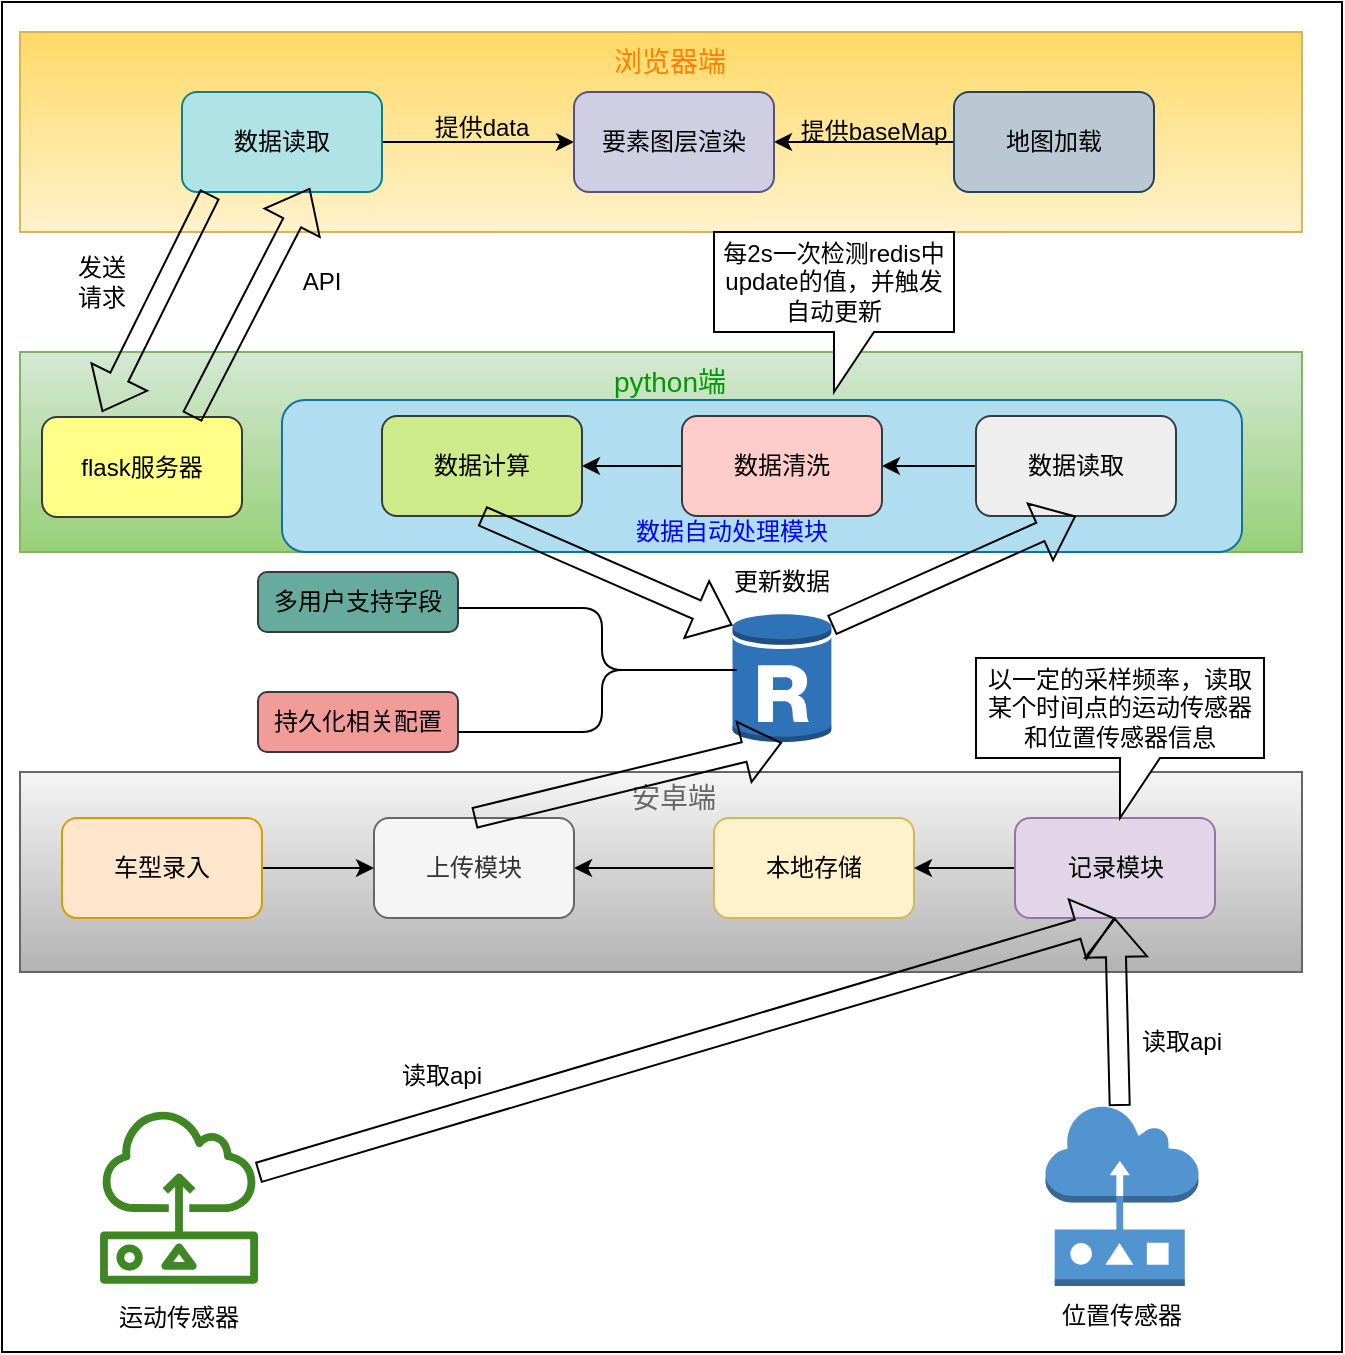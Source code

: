 <mxfile version="21.2.9" type="github">
  <diagram id="prtHgNgQTEPvFCAcTncT" name="Page-1">
    <mxGraphModel dx="954" dy="491" grid="1" gridSize="10" guides="1" tooltips="1" connect="1" arrows="1" fold="1" page="1" pageScale="1" pageWidth="827" pageHeight="1169" math="0" shadow="0">
      <root>
        <mxCell id="0" />
        <mxCell id="1" parent="0" />
        <mxCell id="R1WmhpsgiytMPzhttgdS-56" value="" style="rounded=0;whiteSpace=wrap;html=1;" parent="1" vertex="1">
          <mxGeometry x="90" y="25" width="670" height="675" as="geometry" />
        </mxCell>
        <mxCell id="R1WmhpsgiytMPzhttgdS-1" value="" style="rounded=0;whiteSpace=wrap;html=1;fillColor=#fff2cc;gradientColor=#ffd966;strokeColor=#d6b656;gradientDirection=north;" parent="1" vertex="1">
          <mxGeometry x="99" y="40" width="641" height="100" as="geometry" />
        </mxCell>
        <mxCell id="R1WmhpsgiytMPzhttgdS-2" value="浏览器端" style="text;html=1;strokeColor=none;fillColor=none;align=center;verticalAlign=middle;whiteSpace=wrap;rounded=0;fontSize=14;fontColor=#FF8000;" parent="1" vertex="1">
          <mxGeometry x="394" y="40" width="60" height="30" as="geometry" />
        </mxCell>
        <mxCell id="R1WmhpsgiytMPzhttgdS-3" value="" style="rounded=0;whiteSpace=wrap;html=1;fillColor=#d5e8d4;gradientColor=#97d077;strokeColor=#82b366;" parent="1" vertex="1">
          <mxGeometry x="99" y="200" width="641" height="100" as="geometry" />
        </mxCell>
        <mxCell id="R1WmhpsgiytMPzhttgdS-4" value="python端" style="text;html=1;strokeColor=none;fillColor=none;align=center;verticalAlign=middle;whiteSpace=wrap;rounded=0;fontColor=#009900;fontSize=14;" parent="1" vertex="1">
          <mxGeometry x="394" y="200" width="60" height="30" as="geometry" />
        </mxCell>
        <mxCell id="R1WmhpsgiytMPzhttgdS-5" value="" style="outlineConnect=0;dashed=0;verticalLabelPosition=bottom;verticalAlign=top;align=center;html=1;shape=mxgraph.aws3.rds_db_instance_read_replica;fillColor=#2E73B8;gradientColor=none;" parent="1" vertex="1">
          <mxGeometry x="455.25" y="330" width="49.5" height="66" as="geometry" />
        </mxCell>
        <mxCell id="R1WmhpsgiytMPzhttgdS-9" value="flask服务器" style="rounded=1;whiteSpace=wrap;html=1;fillColor=#ffff88;strokeColor=#36393d;" parent="1" vertex="1">
          <mxGeometry x="110" y="232.5" width="100" height="50" as="geometry" />
        </mxCell>
        <mxCell id="R1WmhpsgiytMPzhttgdS-10" value="" style="rounded=1;whiteSpace=wrap;html=1;fillColor=#b1ddf0;strokeColor=#10739e;" parent="1" vertex="1">
          <mxGeometry x="230" y="224" width="480" height="76" as="geometry" />
        </mxCell>
        <mxCell id="R1WmhpsgiytMPzhttgdS-8" value="数据计算" style="rounded=1;whiteSpace=wrap;html=1;fillColor=#cdeb8b;strokeColor=#36393d;" parent="1" vertex="1">
          <mxGeometry x="280" y="232" width="100" height="50" as="geometry" />
        </mxCell>
        <mxCell id="R1WmhpsgiytMPzhttgdS-41" style="edgeStyle=orthogonalEdgeStyle;rounded=0;orthogonalLoop=1;jettySize=auto;html=1;exitX=0;exitY=0.5;exitDx=0;exitDy=0;entryX=1;entryY=0.5;entryDx=0;entryDy=0;" parent="1" source="R1WmhpsgiytMPzhttgdS-7" target="R1WmhpsgiytMPzhttgdS-8" edge="1">
          <mxGeometry relative="1" as="geometry" />
        </mxCell>
        <mxCell id="R1WmhpsgiytMPzhttgdS-7" value="数据清洗" style="rounded=1;whiteSpace=wrap;html=1;fillColor=#ffcccc;strokeColor=#36393d;" parent="1" vertex="1">
          <mxGeometry x="430" y="232" width="100" height="50" as="geometry" />
        </mxCell>
        <mxCell id="R1WmhpsgiytMPzhttgdS-40" style="edgeStyle=orthogonalEdgeStyle;rounded=0;orthogonalLoop=1;jettySize=auto;html=1;exitX=0;exitY=0.5;exitDx=0;exitDy=0;entryX=1;entryY=0.5;entryDx=0;entryDy=0;" parent="1" source="R1WmhpsgiytMPzhttgdS-6" target="R1WmhpsgiytMPzhttgdS-7" edge="1">
          <mxGeometry relative="1" as="geometry" />
        </mxCell>
        <mxCell id="R1WmhpsgiytMPzhttgdS-6" value="数据读取" style="rounded=1;whiteSpace=wrap;html=1;fillColor=#eeeeee;strokeColor=#36393d;" parent="1" vertex="1">
          <mxGeometry x="577" y="232" width="100" height="50" as="geometry" />
        </mxCell>
        <mxCell id="R1WmhpsgiytMPzhttgdS-11" value="数据自动处理模块" style="text;html=1;strokeColor=none;fillColor=none;align=center;verticalAlign=middle;whiteSpace=wrap;rounded=0;fontColor=#0000FF;" parent="1" vertex="1">
          <mxGeometry x="390" y="280" width="130" height="20" as="geometry" />
        </mxCell>
        <mxCell id="R1WmhpsgiytMPzhttgdS-13" value="" style="shape=flexArrow;endArrow=classic;html=1;rounded=0;entryX=0.5;entryY=1;entryDx=0;entryDy=0;exitX=1;exitY=0.1;exitDx=0;exitDy=0;exitPerimeter=0;" parent="1" source="R1WmhpsgiytMPzhttgdS-5" target="R1WmhpsgiytMPzhttgdS-6" edge="1">
          <mxGeometry width="50" height="50" relative="1" as="geometry">
            <mxPoint x="471" y="380" as="sourcePoint" />
            <mxPoint x="640" y="300" as="targetPoint" />
          </mxGeometry>
        </mxCell>
        <mxCell id="R1WmhpsgiytMPzhttgdS-14" value="" style="rounded=0;whiteSpace=wrap;html=1;fillColor=#f5f5f5;gradientColor=#b3b3b3;strokeColor=#666666;gradientDirection=south;" parent="1" vertex="1">
          <mxGeometry x="99" y="410" width="641" height="100" as="geometry" />
        </mxCell>
        <mxCell id="R1WmhpsgiytMPzhttgdS-15" value="安卓端" style="text;html=1;strokeColor=none;fillColor=none;align=center;verticalAlign=middle;whiteSpace=wrap;rounded=0;fontColor=#666666;fontSize=14;" parent="1" vertex="1">
          <mxGeometry x="396" y="408" width="60" height="30" as="geometry" />
        </mxCell>
        <mxCell id="R1WmhpsgiytMPzhttgdS-16" value="" style="outlineConnect=0;dashed=0;verticalLabelPosition=bottom;verticalAlign=top;align=center;html=1;shape=mxgraph.aws3.sensor;fillColor=#5294CF;gradientColor=none;" parent="1" vertex="1">
          <mxGeometry x="611.75" y="577" width="76.5" height="90" as="geometry" />
        </mxCell>
        <mxCell id="R1WmhpsgiytMPzhttgdS-17" value="" style="sketch=0;outlineConnect=0;fontColor=#232F3E;gradientColor=none;fillColor=#3F8624;strokeColor=none;dashed=0;verticalLabelPosition=bottom;verticalAlign=top;align=center;html=1;fontSize=12;fontStyle=0;aspect=fixed;pointerEvents=1;shape=mxgraph.aws4.sensor;" parent="1" vertex="1">
          <mxGeometry x="139.03" y="578" width="78.97" height="88" as="geometry" />
        </mxCell>
        <mxCell id="R1WmhpsgiytMPzhttgdS-18" value="运动传感器" style="text;html=1;strokeColor=none;fillColor=none;align=center;verticalAlign=middle;whiteSpace=wrap;rounded=0;" parent="1" vertex="1">
          <mxGeometry x="143.15" y="668" width="70.73" height="30" as="geometry" />
        </mxCell>
        <mxCell id="R1WmhpsgiytMPzhttgdS-19" value="位置传感器" style="text;html=1;strokeColor=none;fillColor=none;align=center;verticalAlign=middle;whiteSpace=wrap;rounded=0;" parent="1" vertex="1">
          <mxGeometry x="613.25" y="666" width="73.5" height="32" as="geometry" />
        </mxCell>
        <mxCell id="R1WmhpsgiytMPzhttgdS-53" style="edgeStyle=orthogonalEdgeStyle;rounded=0;orthogonalLoop=1;jettySize=auto;html=1;exitX=0;exitY=0.5;exitDx=0;exitDy=0;entryX=1;entryY=0.5;entryDx=0;entryDy=0;" parent="1" source="R1WmhpsgiytMPzhttgdS-20" target="R1WmhpsgiytMPzhttgdS-23" edge="1">
          <mxGeometry relative="1" as="geometry" />
        </mxCell>
        <mxCell id="R1WmhpsgiytMPzhttgdS-20" value="本地存储" style="rounded=1;whiteSpace=wrap;html=1;fillColor=#fff2cc;strokeColor=#d6b656;" parent="1" vertex="1">
          <mxGeometry x="446" y="433" width="100" height="50" as="geometry" />
        </mxCell>
        <mxCell id="R1WmhpsgiytMPzhttgdS-51" style="edgeStyle=orthogonalEdgeStyle;rounded=0;orthogonalLoop=1;jettySize=auto;html=1;exitX=0;exitY=0.5;exitDx=0;exitDy=0;" parent="1" source="R1WmhpsgiytMPzhttgdS-21" target="R1WmhpsgiytMPzhttgdS-20" edge="1">
          <mxGeometry relative="1" as="geometry" />
        </mxCell>
        <mxCell id="R1WmhpsgiytMPzhttgdS-21" value="记录模块" style="rounded=1;whiteSpace=wrap;html=1;fillColor=#e1d5e7;strokeColor=#9673a6;" parent="1" vertex="1">
          <mxGeometry x="596.5" y="433" width="100" height="50" as="geometry" />
        </mxCell>
        <mxCell id="R1WmhpsgiytMPzhttgdS-23" value="上传模块" style="rounded=1;whiteSpace=wrap;html=1;fillColor=#f5f5f5;fontColor=#333333;strokeColor=#666666;" parent="1" vertex="1">
          <mxGeometry x="276" y="433" width="100" height="50" as="geometry" />
        </mxCell>
        <mxCell id="R1WmhpsgiytMPzhttgdS-52" style="edgeStyle=orthogonalEdgeStyle;rounded=0;orthogonalLoop=1;jettySize=auto;html=1;exitX=1;exitY=0.5;exitDx=0;exitDy=0;entryX=0;entryY=0.5;entryDx=0;entryDy=0;" parent="1" source="R1WmhpsgiytMPzhttgdS-24" target="R1WmhpsgiytMPzhttgdS-23" edge="1">
          <mxGeometry relative="1" as="geometry" />
        </mxCell>
        <mxCell id="R1WmhpsgiytMPzhttgdS-24" value="车型录入" style="rounded=1;whiteSpace=wrap;html=1;fillColor=#ffe6cc;strokeColor=#d79b00;" parent="1" vertex="1">
          <mxGeometry x="120" y="433" width="100" height="50" as="geometry" />
        </mxCell>
        <mxCell id="R1WmhpsgiytMPzhttgdS-30" style="edgeStyle=orthogonalEdgeStyle;rounded=0;orthogonalLoop=1;jettySize=auto;html=1;exitX=0;exitY=0.5;exitDx=0;exitDy=0;entryX=1;entryY=0.5;entryDx=0;entryDy=0;" parent="1" source="R1WmhpsgiytMPzhttgdS-25" target="R1WmhpsgiytMPzhttgdS-29" edge="1">
          <mxGeometry relative="1" as="geometry" />
        </mxCell>
        <mxCell id="R1WmhpsgiytMPzhttgdS-25" value="地图加载" style="rounded=1;whiteSpace=wrap;html=1;fillColor=#bac8d3;strokeColor=#23445d;" parent="1" vertex="1">
          <mxGeometry x="566" y="70" width="100" height="50" as="geometry" />
        </mxCell>
        <mxCell id="R1WmhpsgiytMPzhttgdS-32" style="edgeStyle=orthogonalEdgeStyle;rounded=0;orthogonalLoop=1;jettySize=auto;html=1;exitX=1;exitY=0.5;exitDx=0;exitDy=0;" parent="1" source="R1WmhpsgiytMPzhttgdS-26" target="R1WmhpsgiytMPzhttgdS-29" edge="1">
          <mxGeometry relative="1" as="geometry" />
        </mxCell>
        <mxCell id="R1WmhpsgiytMPzhttgdS-26" value="数据读取" style="rounded=1;whiteSpace=wrap;html=1;aspect=fixed;fillColor=#b0e3e6;strokeColor=#0e8088;" parent="1" vertex="1">
          <mxGeometry x="180" y="70" width="100" height="50" as="geometry" />
        </mxCell>
        <mxCell id="R1WmhpsgiytMPzhttgdS-27" value="持久化相关配置" style="rounded=1;whiteSpace=wrap;html=1;fillColor=#F19C99;strokeColor=#36393d;" parent="1" vertex="1">
          <mxGeometry x="218" y="370" width="100" height="30" as="geometry" />
        </mxCell>
        <mxCell id="R1WmhpsgiytMPzhttgdS-28" value="多用户支持字段" style="rounded=1;whiteSpace=wrap;html=1;fillColor=#67AB9F;strokeColor=#36393d;" parent="1" vertex="1">
          <mxGeometry x="218" y="310" width="100" height="30" as="geometry" />
        </mxCell>
        <mxCell id="R1WmhpsgiytMPzhttgdS-29" value="要素图层渲染" style="rounded=1;whiteSpace=wrap;html=1;fillColor=#d0cee2;strokeColor=#56517e;" parent="1" vertex="1">
          <mxGeometry x="376" y="70" width="100" height="50" as="geometry" />
        </mxCell>
        <mxCell id="R1WmhpsgiytMPzhttgdS-31" value="提供baseMap" style="text;html=1;strokeColor=none;fillColor=none;align=center;verticalAlign=middle;whiteSpace=wrap;rounded=0;" parent="1" vertex="1">
          <mxGeometry x="486" y="80" width="80" height="20" as="geometry" />
        </mxCell>
        <mxCell id="R1WmhpsgiytMPzhttgdS-33" value="提供data" style="text;html=1;strokeColor=none;fillColor=none;align=center;verticalAlign=middle;whiteSpace=wrap;rounded=0;" parent="1" vertex="1">
          <mxGeometry x="290" y="75" width="80" height="25" as="geometry" />
        </mxCell>
        <mxCell id="R1WmhpsgiytMPzhttgdS-34" value="每2s一次检测redis中update的值，并触发自动更新" style="shape=callout;whiteSpace=wrap;html=1;perimeter=calloutPerimeter;" parent="1" vertex="1">
          <mxGeometry x="446" y="140" width="120" height="80" as="geometry" />
        </mxCell>
        <mxCell id="R1WmhpsgiytMPzhttgdS-35" value="" style="shape=flexArrow;endArrow=classic;html=1;rounded=0;entryX=0.64;entryY=0.96;entryDx=0;entryDy=0;entryPerimeter=0;exitX=0.75;exitY=0;exitDx=0;exitDy=0;" parent="1" source="R1WmhpsgiytMPzhttgdS-9" target="R1WmhpsgiytMPzhttgdS-26" edge="1">
          <mxGeometry width="50" height="50" relative="1" as="geometry">
            <mxPoint x="160" y="230" as="sourcePoint" />
            <mxPoint x="210" y="180" as="targetPoint" />
          </mxGeometry>
        </mxCell>
        <mxCell id="R1WmhpsgiytMPzhttgdS-36" value="" style="shape=flexArrow;endArrow=classic;html=1;rounded=0;exitX=0.14;exitY=1.02;exitDx=0;exitDy=0;exitPerimeter=0;" parent="1" source="R1WmhpsgiytMPzhttgdS-26" edge="1">
          <mxGeometry width="50" height="50" relative="1" as="geometry">
            <mxPoint x="50" y="210" as="sourcePoint" />
            <mxPoint x="140" y="230" as="targetPoint" />
          </mxGeometry>
        </mxCell>
        <mxCell id="R1WmhpsgiytMPzhttgdS-37" value="发送&lt;br&gt;请求" style="text;html=1;strokeColor=none;fillColor=none;align=center;verticalAlign=middle;whiteSpace=wrap;rounded=0;" parent="1" vertex="1">
          <mxGeometry x="110" y="150" width="60" height="30" as="geometry" />
        </mxCell>
        <mxCell id="R1WmhpsgiytMPzhttgdS-38" value="API" style="text;html=1;strokeColor=none;fillColor=none;align=center;verticalAlign=middle;whiteSpace=wrap;rounded=0;" parent="1" vertex="1">
          <mxGeometry x="220" y="150" width="60" height="30" as="geometry" />
        </mxCell>
        <mxCell id="R1WmhpsgiytMPzhttgdS-42" value="" style="shape=flexArrow;endArrow=classic;html=1;rounded=0;exitX=0.5;exitY=1;exitDx=0;exitDy=0;entryX=0;entryY=0.1;entryDx=0;entryDy=0;entryPerimeter=0;" parent="1" source="R1WmhpsgiytMPzhttgdS-8" target="R1WmhpsgiytMPzhttgdS-5" edge="1">
          <mxGeometry width="50" height="50" relative="1" as="geometry">
            <mxPoint x="340" y="420" as="sourcePoint" />
            <mxPoint x="470" y="380" as="targetPoint" />
          </mxGeometry>
        </mxCell>
        <mxCell id="R1WmhpsgiytMPzhttgdS-43" value="更新数据" style="text;html=1;strokeColor=none;fillColor=none;align=center;verticalAlign=middle;whiteSpace=wrap;rounded=0;" parent="1" vertex="1">
          <mxGeometry x="450" y="300" width="60" height="30" as="geometry" />
        </mxCell>
        <mxCell id="R1WmhpsgiytMPzhttgdS-44" value="" style="shape=curlyBracket;whiteSpace=wrap;html=1;rounded=1;flipH=1;labelPosition=right;verticalLabelPosition=middle;align=left;verticalAlign=middle;" parent="1" vertex="1">
          <mxGeometry x="318" y="328" width="144" height="62" as="geometry" />
        </mxCell>
        <mxCell id="R1WmhpsgiytMPzhttgdS-45" value="以一定的采样频率，读取某个时间点的运动传感器和位置传感器信息" style="shape=callout;whiteSpace=wrap;html=1;perimeter=calloutPerimeter;" parent="1" vertex="1">
          <mxGeometry x="577" y="353" width="144" height="80" as="geometry" />
        </mxCell>
        <mxCell id="R1WmhpsgiytMPzhttgdS-47" value="" style="shape=flexArrow;endArrow=classic;html=1;rounded=0;entryX=0.5;entryY=1;entryDx=0;entryDy=0;" parent="1" source="R1WmhpsgiytMPzhttgdS-17" target="R1WmhpsgiytMPzhttgdS-21" edge="1">
          <mxGeometry width="50" height="50" relative="1" as="geometry">
            <mxPoint x="310" y="590" as="sourcePoint" />
            <mxPoint x="360" y="540" as="targetPoint" />
          </mxGeometry>
        </mxCell>
        <mxCell id="R1WmhpsgiytMPzhttgdS-48" value="" style="shape=flexArrow;endArrow=classic;html=1;rounded=0;entryX=0.5;entryY=1;entryDx=0;entryDy=0;" parent="1" source="R1WmhpsgiytMPzhttgdS-16" target="R1WmhpsgiytMPzhttgdS-21" edge="1">
          <mxGeometry width="50" height="50" relative="1" as="geometry">
            <mxPoint x="490" y="630" as="sourcePoint" />
            <mxPoint x="540" y="580" as="targetPoint" />
          </mxGeometry>
        </mxCell>
        <mxCell id="R1WmhpsgiytMPzhttgdS-49" value="读取api" style="text;html=1;strokeColor=none;fillColor=none;align=center;verticalAlign=middle;whiteSpace=wrap;rounded=0;" parent="1" vertex="1">
          <mxGeometry x="280" y="547" width="60" height="30" as="geometry" />
        </mxCell>
        <mxCell id="R1WmhpsgiytMPzhttgdS-50" value="读取api" style="text;html=1;strokeColor=none;fillColor=none;align=center;verticalAlign=middle;whiteSpace=wrap;rounded=0;" parent="1" vertex="1">
          <mxGeometry x="650" y="530" width="60" height="30" as="geometry" />
        </mxCell>
        <mxCell id="R1WmhpsgiytMPzhttgdS-54" value="" style="shape=flexArrow;endArrow=classic;html=1;rounded=0;entryX=0.5;entryY=0.99;entryDx=0;entryDy=0;entryPerimeter=0;exitX=0.5;exitY=0;exitDx=0;exitDy=0;" parent="1" source="R1WmhpsgiytMPzhttgdS-23" target="R1WmhpsgiytMPzhttgdS-5" edge="1">
          <mxGeometry width="50" height="50" relative="1" as="geometry">
            <mxPoint x="390" y="440" as="sourcePoint" />
            <mxPoint x="440" y="390" as="targetPoint" />
          </mxGeometry>
        </mxCell>
      </root>
    </mxGraphModel>
  </diagram>
</mxfile>
